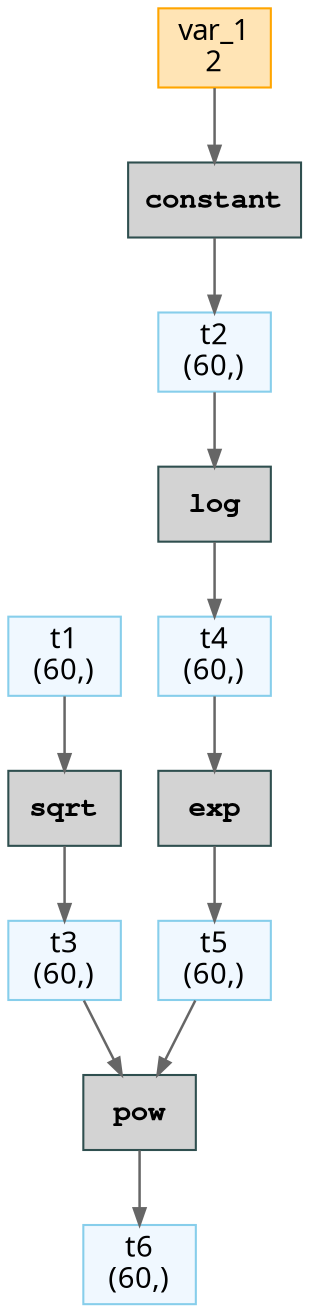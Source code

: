 // Computational Graph
digraph {
	rankdir=TB
	node [shape=record]
	136548958820992 [label="t1
(60,)" color=skyblue fillcolor=aliceblue fontname="Sans-Serif" labeljust=l shape=box style=filled]
	136551216711568 [label="t2
(60,)" color=skyblue fillcolor=aliceblue fontname="Sans-Serif" labeljust=l shape=box style=filled]
	136548919477104 [label=constant color=darkslategray fillcolor=lightgray fontname="Courier Bold" labeljust=l shape=box style=filled]
	136548919477152 [label="var_1
2" color=orange fillcolor=moccasin fontname="Sans-Serif" labeljust=l shape=box style=filled]
	136548919476960 [label=sqrt color=darkslategray fillcolor=lightgray fontname="Courier Bold" labeljust=l shape=box style=filled]
	136548919477248 [label="t3
(60,)" color=skyblue fillcolor=aliceblue fontname="Sans-Serif" labeljust=l shape=box style=filled]
	136548919477728 [label=log color=darkslategray fillcolor=lightgray fontname="Courier Bold" labeljust=l shape=box style=filled]
	136548919477632 [label="t4
(60,)" color=skyblue fillcolor=aliceblue fontname="Sans-Serif" labeljust=l shape=box style=filled]
	136548919478064 [label=exp color=darkslategray fillcolor=lightgray fontname="Courier Bold" labeljust=l shape=box style=filled]
	136548919477968 [label="t5
(60,)" color=skyblue fillcolor=aliceblue fontname="Sans-Serif" labeljust=l shape=box style=filled]
	136548919478400 [label=pow color=darkslategray fillcolor=lightgray fontname="Courier Bold" labeljust=l shape=box style=filled]
	136548919478304 [label="t6
(60,)" color=skyblue fillcolor=aliceblue fontname="Sans-Serif" labeljust=l shape=box style=filled]
	136548919477104 -> 136551216711568 [arrowsize=0.8 color=gray40 penwidth=1.2]
	136548919477152 -> 136548919477104 [arrowsize=0.8 color=gray40 penwidth=1.2]
	136548958820992 -> 136548919476960 [arrowsize=0.8 color=gray40 penwidth=1.2]
	136548919476960 -> 136548919477248 [arrowsize=0.8 color=gray40 penwidth=1.2]
	136551216711568 -> 136548919477728 [arrowsize=0.8 color=gray40 penwidth=1.2]
	136548919477728 -> 136548919477632 [arrowsize=0.8 color=gray40 penwidth=1.2]
	136548919477632 -> 136548919478064 [arrowsize=0.8 color=gray40 penwidth=1.2]
	136548919478064 -> 136548919477968 [arrowsize=0.8 color=gray40 penwidth=1.2]
	136548919477968 -> 136548919478400 [arrowsize=0.8 color=gray40 penwidth=1.2]
	136548919477248 -> 136548919478400 [arrowsize=0.8 color=gray40 penwidth=1.2]
	136548919478400 -> 136548919478304 [arrowsize=0.8 color=gray40 penwidth=1.2]
}
